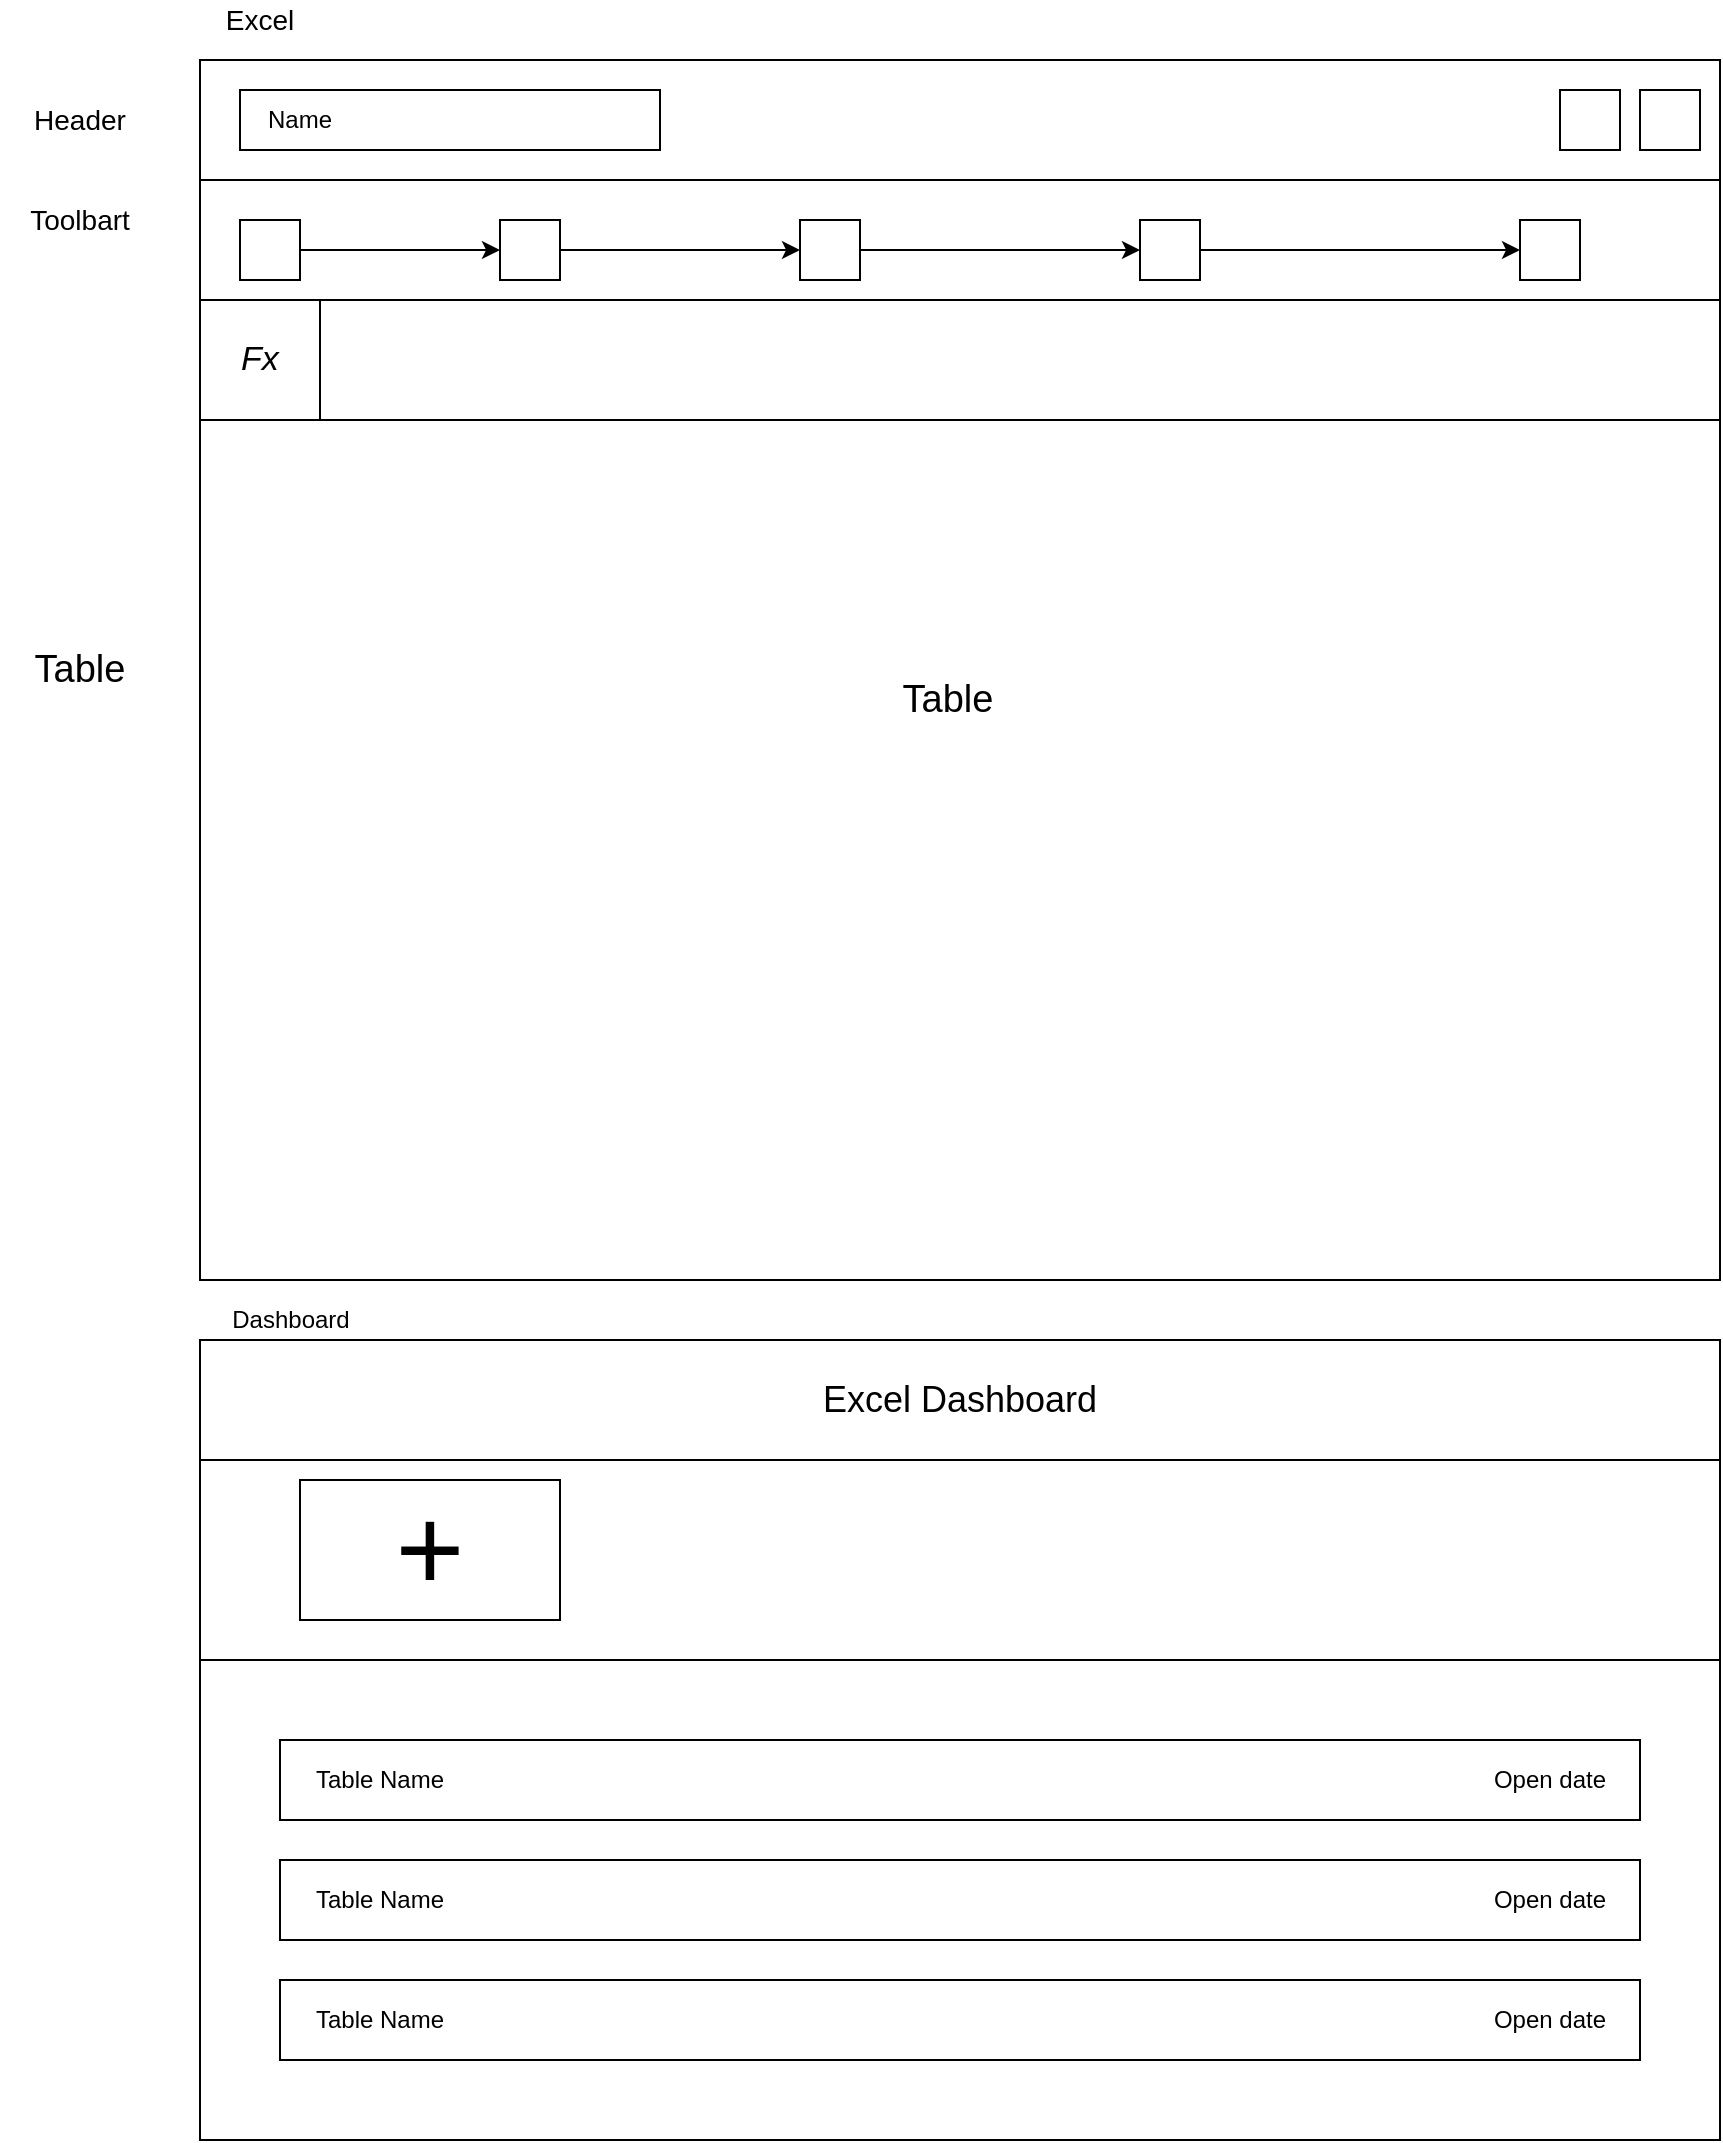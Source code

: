 <mxfile version="13.2.3" type="device" pages="3"><diagram id="2-TdhrrCO7oHR47J_tDV" name="Структура CSS"><mxGraphModel dx="2182" dy="774" grid="1" gridSize="10" guides="1" tooltips="1" connect="1" arrows="1" fold="1" page="1" pageScale="1" pageWidth="827" pageHeight="1169" math="0" shadow="0"><root><mxCell id="0"/><mxCell id="1" parent="0"/><mxCell id="1JcAT9xwGPjCqCcbY1xO-2" value="" style="rounded=0;whiteSpace=wrap;html=1;fillColor=none;" parent="1" vertex="1"><mxGeometry x="40" y="40" width="760" height="610" as="geometry"/></mxCell><mxCell id="1JcAT9xwGPjCqCcbY1xO-3" value="&lt;font style=&quot;font-size: 14px&quot;&gt;Excel&lt;/font&gt;" style="text;html=1;strokeColor=none;fillColor=none;align=center;verticalAlign=middle;whiteSpace=wrap;rounded=0;" parent="1" vertex="1"><mxGeometry x="50" y="10" width="40" height="20" as="geometry"/></mxCell><mxCell id="1JcAT9xwGPjCqCcbY1xO-4" value="" style="rounded=0;whiteSpace=wrap;html=1;fillColor=none;" parent="1" vertex="1"><mxGeometry x="40" y="40" width="760" height="60" as="geometry"/></mxCell><mxCell id="1JcAT9xwGPjCqCcbY1xO-5" value="" style="rounded=0;whiteSpace=wrap;html=1;fillColor=#ffffff;" parent="1" vertex="1"><mxGeometry x="60" y="55" width="210" height="30" as="geometry"/></mxCell><mxCell id="1JcAT9xwGPjCqCcbY1xO-6" value="Name" style="text;html=1;strokeColor=none;fillColor=none;align=center;verticalAlign=middle;whiteSpace=wrap;rounded=0;" parent="1" vertex="1"><mxGeometry x="70" y="60" width="40" height="20" as="geometry"/></mxCell><mxCell id="1JcAT9xwGPjCqCcbY1xO-7" value="" style="rounded=0;whiteSpace=wrap;html=1;fillColor=#ffffff;" parent="1" vertex="1"><mxGeometry x="760" y="55" width="30" height="30" as="geometry"/></mxCell><mxCell id="1JcAT9xwGPjCqCcbY1xO-8" value="" style="rounded=0;whiteSpace=wrap;html=1;fillColor=#ffffff;" parent="1" vertex="1"><mxGeometry x="720" y="55" width="30" height="30" as="geometry"/></mxCell><mxCell id="1JcAT9xwGPjCqCcbY1xO-9" value="" style="rounded=0;whiteSpace=wrap;html=1;fillColor=none;" parent="1" vertex="1"><mxGeometry x="40" y="100" width="760" height="60" as="geometry"/></mxCell><mxCell id="1JcAT9xwGPjCqCcbY1xO-10" value="&lt;font style=&quot;font-size: 14px&quot;&gt;Toolbart&lt;/font&gt;" style="text;html=1;strokeColor=none;fillColor=none;align=center;verticalAlign=middle;whiteSpace=wrap;rounded=0;strokeWidth=2;" parent="1" vertex="1"><mxGeometry x="-60" y="110" width="80" height="20" as="geometry"/></mxCell><mxCell id="1JcAT9xwGPjCqCcbY1xO-11" value="" style="rounded=0;whiteSpace=wrap;html=1;fillColor=#ffffff;" parent="1" vertex="1"><mxGeometry x="60" y="120" width="30" height="30" as="geometry"/></mxCell><mxCell id="1JcAT9xwGPjCqCcbY1xO-12" value="" style="rounded=0;whiteSpace=wrap;html=1;fillColor=#ffffff;" parent="1" vertex="1"><mxGeometry x="190" y="120" width="30" height="30" as="geometry"/></mxCell><mxCell id="1JcAT9xwGPjCqCcbY1xO-13" value="" style="rounded=0;whiteSpace=wrap;html=1;fillColor=#ffffff;" parent="1" vertex="1"><mxGeometry x="340" y="120" width="30" height="30" as="geometry"/></mxCell><mxCell id="1JcAT9xwGPjCqCcbY1xO-14" value="" style="rounded=0;whiteSpace=wrap;html=1;fillColor=#ffffff;" parent="1" vertex="1"><mxGeometry x="510" y="120" width="30" height="30" as="geometry"/></mxCell><mxCell id="1JcAT9xwGPjCqCcbY1xO-15" value="" style="rounded=0;whiteSpace=wrap;html=1;fillColor=#ffffff;" parent="1" vertex="1"><mxGeometry x="700" y="120" width="30" height="30" as="geometry"/></mxCell><mxCell id="1JcAT9xwGPjCqCcbY1xO-16" value="" style="endArrow=classic;html=1;exitX=1;exitY=0.5;exitDx=0;exitDy=0;entryX=0;entryY=0.5;entryDx=0;entryDy=0;" parent="1" source="1JcAT9xwGPjCqCcbY1xO-11" target="1JcAT9xwGPjCqCcbY1xO-12" edge="1"><mxGeometry width="50" height="50" relative="1" as="geometry"><mxPoint x="390" y="210" as="sourcePoint"/><mxPoint x="440" y="160" as="targetPoint"/></mxGeometry></mxCell><mxCell id="1JcAT9xwGPjCqCcbY1xO-19" value="" style="endArrow=classic;html=1;exitX=1;exitY=0.5;exitDx=0;exitDy=0;entryX=0;entryY=0.5;entryDx=0;entryDy=0;" parent="1" source="1JcAT9xwGPjCqCcbY1xO-12" target="1JcAT9xwGPjCqCcbY1xO-13" edge="1"><mxGeometry width="50" height="50" relative="1" as="geometry"><mxPoint x="100" y="145" as="sourcePoint"/><mxPoint x="200" y="145" as="targetPoint"/></mxGeometry></mxCell><mxCell id="1JcAT9xwGPjCqCcbY1xO-20" value="" style="endArrow=classic;html=1;exitX=1;exitY=0.5;exitDx=0;exitDy=0;entryX=0;entryY=0.5;entryDx=0;entryDy=0;" parent="1" source="1JcAT9xwGPjCqCcbY1xO-13" target="1JcAT9xwGPjCqCcbY1xO-14" edge="1"><mxGeometry width="50" height="50" relative="1" as="geometry"><mxPoint x="230" y="145" as="sourcePoint"/><mxPoint x="350" y="145" as="targetPoint"/></mxGeometry></mxCell><mxCell id="1JcAT9xwGPjCqCcbY1xO-21" value="" style="endArrow=classic;html=1;exitX=1;exitY=0.5;exitDx=0;exitDy=0;entryX=0;entryY=0.5;entryDx=0;entryDy=0;" parent="1" source="1JcAT9xwGPjCqCcbY1xO-14" target="1JcAT9xwGPjCqCcbY1xO-15" edge="1"><mxGeometry width="50" height="50" relative="1" as="geometry"><mxPoint x="380" y="145" as="sourcePoint"/><mxPoint x="520" y="145" as="targetPoint"/></mxGeometry></mxCell><mxCell id="1JcAT9xwGPjCqCcbY1xO-23" value="" style="rounded=0;whiteSpace=wrap;html=1;strokeWidth=1;fillColor=none;" parent="1" vertex="1"><mxGeometry x="40" y="160" width="760" height="60" as="geometry"/></mxCell><mxCell id="1JcAT9xwGPjCqCcbY1xO-24" value="" style="rounded=0;whiteSpace=wrap;html=1;strokeWidth=1;fillColor=none;" parent="1" vertex="1"><mxGeometry x="40" y="160" width="60" height="60" as="geometry"/></mxCell><mxCell id="1JcAT9xwGPjCqCcbY1xO-25" value="&lt;font style=&quot;font-size: 17px&quot;&gt;&lt;i&gt;Fx&lt;/i&gt;&lt;/font&gt;" style="text;html=1;strokeColor=none;fillColor=none;align=center;verticalAlign=middle;whiteSpace=wrap;rounded=0;" parent="1" vertex="1"><mxGeometry x="50" y="180" width="40" height="20" as="geometry"/></mxCell><mxCell id="1JcAT9xwGPjCqCcbY1xO-26" value="&lt;font style=&quot;font-size: 19px&quot;&gt;Table&lt;/font&gt;" style="text;html=1;strokeColor=none;fillColor=none;align=center;verticalAlign=middle;whiteSpace=wrap;rounded=0;" parent="1" vertex="1"><mxGeometry x="394" y="350" width="40" height="20" as="geometry"/></mxCell><mxCell id="1JcAT9xwGPjCqCcbY1xO-27" value="" style="rounded=0;whiteSpace=wrap;html=1;strokeWidth=1;fillColor=none;" parent="1" vertex="1"><mxGeometry x="40" y="680" width="760" height="400" as="geometry"/></mxCell><mxCell id="1JcAT9xwGPjCqCcbY1xO-28" value="&lt;font style=&quot;font-size: 18px&quot;&gt;Excel Dashboard&lt;/font&gt;" style="rounded=0;whiteSpace=wrap;html=1;strokeWidth=1;fillColor=none;" parent="1" vertex="1"><mxGeometry x="40" y="680" width="760" height="60" as="geometry"/></mxCell><mxCell id="1JcAT9xwGPjCqCcbY1xO-29" value="Dashboard&lt;br&gt;" style="text;html=1;align=center;verticalAlign=middle;resizable=0;points=[];autosize=1;" parent="1" vertex="1"><mxGeometry x="50" y="660" width="70" height="20" as="geometry"/></mxCell><mxCell id="1JcAT9xwGPjCqCcbY1xO-30" value="" style="rounded=0;whiteSpace=wrap;html=1;strokeWidth=1;fillColor=none;" parent="1" vertex="1"><mxGeometry x="40" y="740" width="760" height="100" as="geometry"/></mxCell><mxCell id="1JcAT9xwGPjCqCcbY1xO-31" value="&lt;font style=&quot;font-size: 59px&quot;&gt;+&lt;/font&gt;" style="rounded=0;whiteSpace=wrap;html=1;strokeWidth=1;fillColor=none;" parent="1" vertex="1"><mxGeometry x="90" y="750" width="130" height="70" as="geometry"/></mxCell><mxCell id="1JcAT9xwGPjCqCcbY1xO-32" value="" style="rounded=0;whiteSpace=wrap;html=1;strokeWidth=1;fillColor=none;" parent="1" vertex="1"><mxGeometry x="80" y="880" width="680" height="40" as="geometry"/></mxCell><mxCell id="1JcAT9xwGPjCqCcbY1xO-33" value="Table Name" style="text;html=1;strokeColor=none;fillColor=none;align=center;verticalAlign=middle;whiteSpace=wrap;rounded=0;" parent="1" vertex="1"><mxGeometry x="90" y="890" width="80" height="20" as="geometry"/></mxCell><mxCell id="1JcAT9xwGPjCqCcbY1xO-34" value="Open date" style="text;html=1;strokeColor=none;fillColor=none;align=center;verticalAlign=middle;whiteSpace=wrap;rounded=0;" parent="1" vertex="1"><mxGeometry x="675" y="890" width="80" height="20" as="geometry"/></mxCell><mxCell id="1JcAT9xwGPjCqCcbY1xO-37" value="" style="rounded=0;whiteSpace=wrap;html=1;strokeWidth=1;fillColor=none;" parent="1" vertex="1"><mxGeometry x="80" y="940" width="680" height="40" as="geometry"/></mxCell><mxCell id="1JcAT9xwGPjCqCcbY1xO-38" value="Table Name" style="text;html=1;strokeColor=none;fillColor=none;align=center;verticalAlign=middle;whiteSpace=wrap;rounded=0;" parent="1" vertex="1"><mxGeometry x="90" y="950" width="80" height="20" as="geometry"/></mxCell><mxCell id="1JcAT9xwGPjCqCcbY1xO-39" value="Open date" style="text;html=1;strokeColor=none;fillColor=none;align=center;verticalAlign=middle;whiteSpace=wrap;rounded=0;" parent="1" vertex="1"><mxGeometry x="675" y="950" width="80" height="20" as="geometry"/></mxCell><mxCell id="1JcAT9xwGPjCqCcbY1xO-40" value="" style="rounded=0;whiteSpace=wrap;html=1;strokeWidth=1;fillColor=none;" parent="1" vertex="1"><mxGeometry x="80" y="1000" width="680" height="40" as="geometry"/></mxCell><mxCell id="1JcAT9xwGPjCqCcbY1xO-41" value="Table Name" style="text;html=1;strokeColor=none;fillColor=none;align=center;verticalAlign=middle;whiteSpace=wrap;rounded=0;" parent="1" vertex="1"><mxGeometry x="90" y="1010" width="80" height="20" as="geometry"/></mxCell><mxCell id="1JcAT9xwGPjCqCcbY1xO-42" value="Open date" style="text;html=1;strokeColor=none;fillColor=none;align=center;verticalAlign=middle;whiteSpace=wrap;rounded=0;" parent="1" vertex="1"><mxGeometry x="675" y="1010" width="80" height="20" as="geometry"/></mxCell><mxCell id="4bJUzn5hYOTvi6PSCB0U-4" value="&lt;font style=&quot;font-size: 19px&quot;&gt;Table&lt;/font&gt;" style="text;html=1;strokeColor=none;fillColor=none;align=center;verticalAlign=middle;whiteSpace=wrap;rounded=0;" parent="1" vertex="1"><mxGeometry x="-40" y="335" width="40" height="20" as="geometry"/></mxCell><mxCell id="4bJUzn5hYOTvi6PSCB0U-5" value="&lt;font style=&quot;font-size: 14px&quot;&gt;Header&lt;/font&gt;" style="text;html=1;strokeColor=none;fillColor=none;align=center;verticalAlign=middle;whiteSpace=wrap;rounded=0;strokeWidth=2;" parent="1" vertex="1"><mxGeometry x="-60" y="60" width="80" height="20" as="geometry"/></mxCell></root></mxGraphModel></diagram><diagram id="jjdlFAOnTRGMrOInktU-" name="OOP"><mxGraphModel dx="1125" dy="603" grid="1" gridSize="10" guides="1" tooltips="1" connect="1" arrows="1" fold="1" page="1" pageScale="1" pageWidth="827" pageHeight="1169" math="0" shadow="0"><root><mxCell id="uMxRrug4d2jDxF77FiSf-0"/><mxCell id="uMxRrug4d2jDxF77FiSf-1" parent="uMxRrug4d2jDxF77FiSf-0"/><mxCell id="uMxRrug4d2jDxF77FiSf-2" value="Header" style="rounded=0;whiteSpace=wrap;html=1;" vertex="1" parent="uMxRrug4d2jDxF77FiSf-1"><mxGeometry x="560" y="400" width="120" height="60" as="geometry"/></mxCell><mxCell id="uMxRrug4d2jDxF77FiSf-3" value="Formula" style="rounded=0;whiteSpace=wrap;html=1;" vertex="1" parent="uMxRrug4d2jDxF77FiSf-1"><mxGeometry x="400" y="400" width="120" height="60" as="geometry"/></mxCell><mxCell id="uMxRrug4d2jDxF77FiSf-4" value="Tollbar" style="rounded=0;whiteSpace=wrap;html=1;" vertex="1" parent="uMxRrug4d2jDxF77FiSf-1"><mxGeometry x="240" y="400" width="120" height="60" as="geometry"/></mxCell><mxCell id="uMxRrug4d2jDxF77FiSf-5" value="Table" style="rounded=0;whiteSpace=wrap;html=1;" vertex="1" parent="uMxRrug4d2jDxF77FiSf-1"><mxGeometry x="80" y="400" width="120" height="60" as="geometry"/></mxCell><mxCell id="uMxRrug4d2jDxF77FiSf-10" value="DOMListener" style="rounded=0;whiteSpace=wrap;html=1;" vertex="1" parent="uMxRrug4d2jDxF77FiSf-1"><mxGeometry x="545" y="40" width="200" height="120" as="geometry"/></mxCell><mxCell id="uMxRrug4d2jDxF77FiSf-14" value="" style="edgeStyle=orthogonalEdgeStyle;rounded=0;orthogonalLoop=1;jettySize=auto;html=1;" edge="1" parent="uMxRrug4d2jDxF77FiSf-1" source="uMxRrug4d2jDxF77FiSf-13" target="uMxRrug4d2jDxF77FiSf-10"><mxGeometry relative="1" as="geometry"/></mxCell><mxCell id="uMxRrug4d2jDxF77FiSf-13" value="ExcelComponent" style="rounded=0;whiteSpace=wrap;html=1;" vertex="1" parent="uMxRrug4d2jDxF77FiSf-1"><mxGeometry x="275" y="40" width="200" height="120" as="geometry"/></mxCell><mxCell id="uMxRrug4d2jDxF77FiSf-15" value="Добавление&lt;br&gt;слушателей" style="text;html=1;align=center;verticalAlign=middle;resizable=0;points=[];autosize=1;" vertex="1" parent="uMxRrug4d2jDxF77FiSf-1"><mxGeometry x="545" y="170" width="80" height="30" as="geometry"/></mxCell><mxCell id="uMxRrug4d2jDxF77FiSf-16" value="Удаление&lt;br&gt;&amp;nbsp;слушателей" style="text;html=1;align=center;verticalAlign=middle;resizable=0;points=[];autosize=1;" vertex="1" parent="uMxRrug4d2jDxF77FiSf-1"><mxGeometry x="655" y="170" width="90" height="30" as="geometry"/></mxCell><mxCell id="uMxRrug4d2jDxF77FiSf-17" value="" style="endArrow=classic;html=1;entryX=0.5;entryY=0;entryDx=0;entryDy=0;exitX=0.046;exitY=0.996;exitDx=0;exitDy=0;exitPerimeter=0;" edge="1" parent="uMxRrug4d2jDxF77FiSf-1" source="uMxRrug4d2jDxF77FiSf-13" target="uMxRrug4d2jDxF77FiSf-5"><mxGeometry width="50" height="50" relative="1" as="geometry"><mxPoint x="370" y="270" as="sourcePoint"/><mxPoint x="420" y="220" as="targetPoint"/></mxGeometry></mxCell><mxCell id="uMxRrug4d2jDxF77FiSf-18" value="" style="endArrow=classic;html=1;entryX=0.5;entryY=0;entryDx=0;entryDy=0;exitX=0.279;exitY=1.003;exitDx=0;exitDy=0;exitPerimeter=0;" edge="1" parent="uMxRrug4d2jDxF77FiSf-1" source="uMxRrug4d2jDxF77FiSf-13" target="uMxRrug4d2jDxF77FiSf-4"><mxGeometry width="50" height="50" relative="1" as="geometry"><mxPoint x="250" y="170" as="sourcePoint"/><mxPoint x="150" y="410" as="targetPoint"/></mxGeometry></mxCell><mxCell id="uMxRrug4d2jDxF77FiSf-19" value="" style="endArrow=classic;html=1;entryX=0.5;entryY=0;entryDx=0;entryDy=0;exitX=0.5;exitY=1;exitDx=0;exitDy=0;" edge="1" parent="uMxRrug4d2jDxF77FiSf-1" source="uMxRrug4d2jDxF77FiSf-13" target="uMxRrug4d2jDxF77FiSf-3"><mxGeometry width="50" height="50" relative="1" as="geometry"><mxPoint x="305.8" y="170.36" as="sourcePoint"/><mxPoint x="310" y="410" as="targetPoint"/></mxGeometry></mxCell><mxCell id="uMxRrug4d2jDxF77FiSf-20" value="" style="endArrow=classic;html=1;entryX=0.5;entryY=0;entryDx=0;entryDy=0;exitX=0.779;exitY=1.01;exitDx=0;exitDy=0;exitPerimeter=0;" edge="1" parent="uMxRrug4d2jDxF77FiSf-1" source="uMxRrug4d2jDxF77FiSf-13" target="uMxRrug4d2jDxF77FiSf-2"><mxGeometry width="50" height="50" relative="1" as="geometry"><mxPoint x="350" y="170" as="sourcePoint"/><mxPoint x="470" y="410" as="targetPoint"/></mxGeometry></mxCell><mxCell id="uMxRrug4d2jDxF77FiSf-21" value="Excel" style="rounded=0;whiteSpace=wrap;html=1;" vertex="1" parent="uMxRrug4d2jDxF77FiSf-1"><mxGeometry x="265" y="610" width="210" height="135" as="geometry"/></mxCell><mxCell id="uMxRrug4d2jDxF77FiSf-24" value="" style="endArrow=classic;html=1;exitX=0.451;exitY=0.992;exitDx=0;exitDy=0;exitPerimeter=0;" edge="1" parent="uMxRrug4d2jDxF77FiSf-1" source="uMxRrug4d2jDxF77FiSf-5" target="uMxRrug4d2jDxF77FiSf-21"><mxGeometry width="50" height="50" relative="1" as="geometry"><mxPoint x="370" y="620" as="sourcePoint"/><mxPoint x="420" y="570" as="targetPoint"/></mxGeometry></mxCell><mxCell id="uMxRrug4d2jDxF77FiSf-25" value="" style="endArrow=classic;html=1;exitX=0.5;exitY=1;exitDx=0;exitDy=0;entryX=0.337;entryY=-0.004;entryDx=0;entryDy=0;entryPerimeter=0;" edge="1" parent="uMxRrug4d2jDxF77FiSf-1" source="uMxRrug4d2jDxF77FiSf-4" target="uMxRrug4d2jDxF77FiSf-21"><mxGeometry width="50" height="50" relative="1" as="geometry"><mxPoint x="144.12" y="469.52" as="sourcePoint"/><mxPoint x="330" y="580" as="targetPoint"/></mxGeometry></mxCell><mxCell id="uMxRrug4d2jDxF77FiSf-26" value="" style="endArrow=classic;html=1;exitX=0.41;exitY=0.992;exitDx=0;exitDy=0;entryX=0.5;entryY=0;entryDx=0;entryDy=0;exitPerimeter=0;" edge="1" parent="uMxRrug4d2jDxF77FiSf-1" source="uMxRrug4d2jDxF77FiSf-3" target="uMxRrug4d2jDxF77FiSf-21"><mxGeometry width="50" height="50" relative="1" as="geometry"><mxPoint x="310" y="470" as="sourcePoint"/><mxPoint x="360" y="595" as="targetPoint"/></mxGeometry></mxCell><mxCell id="uMxRrug4d2jDxF77FiSf-27" value="" style="endArrow=classic;html=1;exitX=0.5;exitY=1;exitDx=0;exitDy=0;entryX=0.75;entryY=0;entryDx=0;entryDy=0;" edge="1" parent="uMxRrug4d2jDxF77FiSf-1" source="uMxRrug4d2jDxF77FiSf-2" target="uMxRrug4d2jDxF77FiSf-21"><mxGeometry width="50" height="50" relative="1" as="geometry"><mxPoint x="459.2" y="469.52" as="sourcePoint"/><mxPoint x="390" y="595" as="targetPoint"/></mxGeometry></mxCell><mxCell id="uMxRrug4d2jDxF77FiSf-29" value="Вывести в HTML" style="text;html=1;strokeColor=none;fillColor=none;align=center;verticalAlign=middle;whiteSpace=wrap;rounded=0;" vertex="1" parent="uMxRrug4d2jDxF77FiSf-1"><mxGeometry x="275" y="770" width="185" height="20" as="geometry"/></mxCell></root></mxGraphModel></diagram><diagram id="hEpEj8PBh5oZncdc5wtE" name="Store"><mxGraphModel dx="1355" dy="774" grid="1" gridSize="10" guides="1" tooltips="1" connect="1" arrows="1" fold="1" page="1" pageScale="1" pageWidth="827" pageHeight="1169" math="0" shadow="0"><root><mxCell id="KN8o7xTzXhspz9Lt5nz4-0"/><mxCell id="KN8o7xTzXhspz9Lt5nz4-1" parent="KN8o7xTzXhspz9Lt5nz4-0"/><mxCell id="KN8o7xTzXhspz9Lt5nz4-10" value="" style="edgeStyle=orthogonalEdgeStyle;rounded=0;orthogonalLoop=1;jettySize=auto;html=1;" edge="1" parent="KN8o7xTzXhspz9Lt5nz4-1" source="KN8o7xTzXhspz9Lt5nz4-2" target="KN8o7xTzXhspz9Lt5nz4-6"><mxGeometry relative="1" as="geometry"/></mxCell><mxCell id="KN8o7xTzXhspz9Lt5nz4-2" value="Toolbar&lt;br&gt;" style="rounded=0;whiteSpace=wrap;html=1;" vertex="1" parent="KN8o7xTzXhspz9Lt5nz4-1"><mxGeometry x="120" y="60" width="120" height="60" as="geometry"/></mxCell><mxCell id="KN8o7xTzXhspz9Lt5nz4-11" value="" style="edgeStyle=orthogonalEdgeStyle;rounded=0;orthogonalLoop=1;jettySize=auto;html=1;" edge="1" parent="KN8o7xTzXhspz9Lt5nz4-1" source="KN8o7xTzXhspz9Lt5nz4-3" target="KN8o7xTzXhspz9Lt5nz4-7"><mxGeometry relative="1" as="geometry"/></mxCell><mxCell id="KN8o7xTzXhspz9Lt5nz4-3" value="Table" style="rounded=0;whiteSpace=wrap;html=1;" vertex="1" parent="KN8o7xTzXhspz9Lt5nz4-1"><mxGeometry x="120" y="150" width="120" height="60" as="geometry"/></mxCell><mxCell id="KN8o7xTzXhspz9Lt5nz4-12" value="" style="edgeStyle=orthogonalEdgeStyle;rounded=0;orthogonalLoop=1;jettySize=auto;html=1;" edge="1" parent="KN8o7xTzXhspz9Lt5nz4-1" source="KN8o7xTzXhspz9Lt5nz4-4" target="KN8o7xTzXhspz9Lt5nz4-8"><mxGeometry relative="1" as="geometry"/></mxCell><mxCell id="KN8o7xTzXhspz9Lt5nz4-4" value="Formula" style="rounded=0;whiteSpace=wrap;html=1;" vertex="1" parent="KN8o7xTzXhspz9Lt5nz4-1"><mxGeometry x="120" y="240" width="120" height="60" as="geometry"/></mxCell><mxCell id="KN8o7xTzXhspz9Lt5nz4-13" value="" style="edgeStyle=orthogonalEdgeStyle;rounded=0;orthogonalLoop=1;jettySize=auto;html=1;" edge="1" parent="KN8o7xTzXhspz9Lt5nz4-1" source="KN8o7xTzXhspz9Lt5nz4-5" target="KN8o7xTzXhspz9Lt5nz4-9"><mxGeometry relative="1" as="geometry"/></mxCell><mxCell id="KN8o7xTzXhspz9Lt5nz4-5" value="Header" style="rounded=0;whiteSpace=wrap;html=1;" vertex="1" parent="KN8o7xTzXhspz9Lt5nz4-1"><mxGeometry x="120" y="330" width="120" height="60" as="geometry"/></mxCell><mxCell id="KN8o7xTzXhspz9Lt5nz4-6" value="ToolbarState&lt;br&gt;" style="rounded=0;whiteSpace=wrap;html=1;" vertex="1" parent="KN8o7xTzXhspz9Lt5nz4-1"><mxGeometry x="400" y="60" width="120" height="60" as="geometry"/></mxCell><mxCell id="KN8o7xTzXhspz9Lt5nz4-7" value="TableState&lt;br&gt;" style="rounded=0;whiteSpace=wrap;html=1;" vertex="1" parent="KN8o7xTzXhspz9Lt5nz4-1"><mxGeometry x="400" y="150" width="120" height="60" as="geometry"/></mxCell><mxCell id="KN8o7xTzXhspz9Lt5nz4-8" value="FormulaState" style="rounded=0;whiteSpace=wrap;html=1;" vertex="1" parent="KN8o7xTzXhspz9Lt5nz4-1"><mxGeometry x="400" y="240" width="120" height="60" as="geometry"/></mxCell><mxCell id="KN8o7xTzXhspz9Lt5nz4-9" value="HeaderState" style="rounded=0;whiteSpace=wrap;html=1;" vertex="1" parent="KN8o7xTzXhspz9Lt5nz4-1"><mxGeometry x="400" y="330" width="120" height="60" as="geometry"/></mxCell><mxCell id="KN8o7xTzXhspz9Lt5nz4-14" value="" style="endArrow=classic;html=1;exitX=1;exitY=0.5;exitDx=0;exitDy=0;entryX=0;entryY=0.5;entryDx=0;entryDy=0;" edge="1" parent="KN8o7xTzXhspz9Lt5nz4-1" source="KN8o7xTzXhspz9Lt5nz4-3" target="KN8o7xTzXhspz9Lt5nz4-8"><mxGeometry width="50" height="50" relative="1" as="geometry"><mxPoint x="430" y="420" as="sourcePoint"/><mxPoint x="480" y="370" as="targetPoint"/></mxGeometry></mxCell><mxCell id="KN8o7xTzXhspz9Lt5nz4-15" value="" style="endArrow=classic;html=1;exitX=1;exitY=0.5;exitDx=0;exitDy=0;entryX=0;entryY=0.5;entryDx=0;entryDy=0;" edge="1" parent="KN8o7xTzXhspz9Lt5nz4-1" source="KN8o7xTzXhspz9Lt5nz4-2" target="KN8o7xTzXhspz9Lt5nz4-7"><mxGeometry width="50" height="50" relative="1" as="geometry"><mxPoint x="430" y="420" as="sourcePoint"/><mxPoint x="480" y="370" as="targetPoint"/></mxGeometry></mxCell><mxCell id="KN8o7xTzXhspz9Lt5nz4-16" value="" style="endArrow=classic;html=1;entryX=0;entryY=0.5;entryDx=0;entryDy=0;" edge="1" parent="KN8o7xTzXhspz9Lt5nz4-1" target="KN8o7xTzXhspz9Lt5nz4-7"><mxGeometry width="50" height="50" relative="1" as="geometry"><mxPoint x="240" y="270" as="sourcePoint"/><mxPoint x="410" y="190" as="targetPoint"/></mxGeometry></mxCell><mxCell id="KN8o7xTzXhspz9Lt5nz4-17" value="" style="rounded=0;whiteSpace=wrap;html=1;fillColor=none;" vertex="1" parent="KN8o7xTzXhspz9Lt5nz4-1"><mxGeometry x="80" y="20" width="510" height="420" as="geometry"/></mxCell><mxCell id="KN8o7xTzXhspz9Lt5nz4-18" value="Excel 1" style="text;html=1;strokeColor=none;fillColor=none;align=center;verticalAlign=middle;whiteSpace=wrap;rounded=0;" vertex="1" parent="KN8o7xTzXhspz9Lt5nz4-1"><mxGeometry x="80" y="20" width="80" height="20" as="geometry"/></mxCell><mxCell id="KN8o7xTzXhspz9Lt5nz4-20" value="Toolbar&lt;br&gt;" style="rounded=0;whiteSpace=wrap;html=1;" vertex="1" parent="KN8o7xTzXhspz9Lt5nz4-1"><mxGeometry x="120" y="570" width="120" height="60" as="geometry"/></mxCell><mxCell id="KN8o7xTzXhspz9Lt5nz4-22" value="Table" style="rounded=0;whiteSpace=wrap;html=1;" vertex="1" parent="KN8o7xTzXhspz9Lt5nz4-1"><mxGeometry x="120" y="650" width="120" height="60" as="geometry"/></mxCell><mxCell id="KN8o7xTzXhspz9Lt5nz4-24" value="Formula" style="rounded=0;whiteSpace=wrap;html=1;" vertex="1" parent="KN8o7xTzXhspz9Lt5nz4-1"><mxGeometry x="120" y="730" width="120" height="60" as="geometry"/></mxCell><mxCell id="KN8o7xTzXhspz9Lt5nz4-26" value="Header" style="rounded=0;whiteSpace=wrap;html=1;" vertex="1" parent="KN8o7xTzXhspz9Lt5nz4-1"><mxGeometry x="120" y="810" width="120" height="60" as="geometry"/></mxCell><mxCell id="KN8o7xTzXhspz9Lt5nz4-27" value="ToolbarState&lt;br&gt;" style="rounded=0;whiteSpace=wrap;html=1;" vertex="1" parent="KN8o7xTzXhspz9Lt5nz4-1"><mxGeometry x="640" y="560" width="120" height="60" as="geometry"/></mxCell><mxCell id="KN8o7xTzXhspz9Lt5nz4-28" value="TableState&lt;br&gt;" style="rounded=0;whiteSpace=wrap;html=1;" vertex="1" parent="KN8o7xTzXhspz9Lt5nz4-1"><mxGeometry x="640" y="650" width="120" height="60" as="geometry"/></mxCell><mxCell id="KN8o7xTzXhspz9Lt5nz4-29" value="FormulaState" style="rounded=0;whiteSpace=wrap;html=1;" vertex="1" parent="KN8o7xTzXhspz9Lt5nz4-1"><mxGeometry x="640" y="740" width="120" height="60" as="geometry"/></mxCell><mxCell id="KN8o7xTzXhspz9Lt5nz4-30" value="HeaderState" style="rounded=0;whiteSpace=wrap;html=1;" vertex="1" parent="KN8o7xTzXhspz9Lt5nz4-1"><mxGeometry x="640" y="830" width="120" height="60" as="geometry"/></mxCell><mxCell id="KN8o7xTzXhspz9Lt5nz4-35" value="UI" style="text;html=1;strokeColor=none;fillColor=none;align=center;verticalAlign=middle;whiteSpace=wrap;rounded=0;" vertex="1" parent="KN8o7xTzXhspz9Lt5nz4-1"><mxGeometry x="80" y="520" width="80" height="20" as="geometry"/></mxCell><mxCell id="KN8o7xTzXhspz9Lt5nz4-45" value="" style="edgeStyle=orthogonalEdgeStyle;rounded=0;orthogonalLoop=1;jettySize=auto;html=1;" edge="1" parent="KN8o7xTzXhspz9Lt5nz4-1" source="KN8o7xTzXhspz9Lt5nz4-36" target="KN8o7xTzXhspz9Lt5nz4-44"><mxGeometry relative="1" as="geometry"/></mxCell><mxCell id="KN8o7xTzXhspz9Lt5nz4-36" value="Store" style="rounded=0;whiteSpace=wrap;html=1;fillColor=none;" vertex="1" parent="KN8o7xTzXhspz9Lt5nz4-1"><mxGeometry x="320" y="560" width="170" height="330" as="geometry"/></mxCell><mxCell id="KN8o7xTzXhspz9Lt5nz4-44" value="" style="rounded=0;whiteSpace=wrap;html=1;fillColor=none;" vertex="1" parent="KN8o7xTzXhspz9Lt5nz4-1"><mxGeometry x="600" y="545" width="180" height="360" as="geometry"/></mxCell><mxCell id="KN8o7xTzXhspz9Lt5nz4-46" value="{toolbar:{}, table: {}}" style="text;html=1;align=center;verticalAlign=middle;resizable=0;points=[];autosize=1;rounded=0;" vertex="1" parent="KN8o7xTzXhspz9Lt5nz4-1"><mxGeometry x="600" y="525" width="120" height="20" as="geometry"/></mxCell><mxCell id="KN8o7xTzXhspz9Lt5nz4-47" value="" style="endArrow=classic;html=1;exitX=1;exitY=0.5;exitDx=0;exitDy=0;entryX=0;entryY=0.121;entryDx=0;entryDy=0;entryPerimeter=0;" edge="1" parent="KN8o7xTzXhspz9Lt5nz4-1" source="KN8o7xTzXhspz9Lt5nz4-20" target="KN8o7xTzXhspz9Lt5nz4-36"><mxGeometry width="50" height="50" relative="1" as="geometry"><mxPoint x="390" y="900" as="sourcePoint"/><mxPoint x="440" y="850" as="targetPoint"/></mxGeometry></mxCell><mxCell id="KN8o7xTzXhspz9Lt5nz4-50" value="" style="endArrow=classic;html=1;exitX=1;exitY=0.5;exitDx=0;exitDy=0;" edge="1" parent="KN8o7xTzXhspz9Lt5nz4-1" source="KN8o7xTzXhspz9Lt5nz4-22"><mxGeometry width="50" height="50" relative="1" as="geometry"><mxPoint x="250" y="600" as="sourcePoint"/><mxPoint x="321" y="684" as="targetPoint"/></mxGeometry></mxCell><mxCell id="KN8o7xTzXhspz9Lt5nz4-51" value="" style="endArrow=classic;html=1;exitX=1;exitY=0.5;exitDx=0;exitDy=0;" edge="1" parent="KN8o7xTzXhspz9Lt5nz4-1" source="KN8o7xTzXhspz9Lt5nz4-24"><mxGeometry width="50" height="50" relative="1" as="geometry"><mxPoint x="250" y="690" as="sourcePoint"/><mxPoint x="320" y="761" as="targetPoint"/></mxGeometry></mxCell><mxCell id="KN8o7xTzXhspz9Lt5nz4-52" value="" style="endArrow=classic;html=1;exitX=1;exitY=0.5;exitDx=0;exitDy=0;entryX=0.008;entryY=0.858;entryDx=0;entryDy=0;entryPerimeter=0;" edge="1" parent="KN8o7xTzXhspz9Lt5nz4-1" source="KN8o7xTzXhspz9Lt5nz4-26" target="KN8o7xTzXhspz9Lt5nz4-36"><mxGeometry width="50" height="50" relative="1" as="geometry"><mxPoint x="250" y="780" as="sourcePoint"/><mxPoint x="328.08" y="770.97" as="targetPoint"/></mxGeometry></mxCell><mxCell id="KN8o7xTzXhspz9Lt5nz4-53" value="action" style="text;html=1;align=center;verticalAlign=middle;resizable=0;points=[];autosize=1;" vertex="1" parent="KN8o7xTzXhspz9Lt5nz4-1"><mxGeometry x="250" y="575" width="50" height="20" as="geometry"/></mxCell><mxCell id="KN8o7xTzXhspz9Lt5nz4-54" value="action" style="text;html=1;align=center;verticalAlign=middle;resizable=0;points=[];autosize=1;" vertex="1" parent="KN8o7xTzXhspz9Lt5nz4-1"><mxGeometry x="260" y="650" width="50" height="20" as="geometry"/></mxCell><mxCell id="KN8o7xTzXhspz9Lt5nz4-55" value="action" style="text;html=1;align=center;verticalAlign=middle;resizable=0;points=[];autosize=1;" vertex="1" parent="KN8o7xTzXhspz9Lt5nz4-1"><mxGeometry x="260" y="730" width="50" height="20" as="geometry"/></mxCell><mxCell id="KN8o7xTzXhspz9Lt5nz4-56" value="action" style="text;html=1;align=center;verticalAlign=middle;resizable=0;points=[];autosize=1;" vertex="1" parent="KN8o7xTzXhspz9Lt5nz4-1"><mxGeometry x="250" y="810" width="50" height="20" as="geometry"/></mxCell><mxCell id="KN8o7xTzXhspz9Lt5nz4-57" value="reducer" style="text;html=1;align=center;verticalAlign=middle;resizable=0;points=[];autosize=1;" vertex="1" parent="KN8o7xTzXhspz9Lt5nz4-1"><mxGeometry x="524" y="703" width="60" height="20" as="geometry"/></mxCell><mxCell id="KN8o7xTzXhspz9Lt5nz4-58" value="State" style="text;html=1;align=center;verticalAlign=middle;resizable=0;points=[];autosize=1;" vertex="1" parent="KN8o7xTzXhspz9Lt5nz4-1"><mxGeometry x="600" y="505" width="40" height="20" as="geometry"/></mxCell><mxCell id="KN8o7xTzXhspz9Lt5nz4-61" value="state changed" style="text;html=1;align=center;verticalAlign=middle;resizable=0;points=[];autosize=1;" vertex="1" parent="KN8o7xTzXhspz9Lt5nz4-1"><mxGeometry x="500" y="810" width="90" height="20" as="geometry"/></mxCell><mxCell id="KN8o7xTzXhspz9Lt5nz4-62" value="" style="endArrow=classic;html=1;exitX=-0.017;exitY=0.819;exitDx=0;exitDy=0;exitPerimeter=0;entryX=1.029;entryY=0.845;entryDx=0;entryDy=0;entryPerimeter=0;" edge="1" parent="KN8o7xTzXhspz9Lt5nz4-1" source="KN8o7xTzXhspz9Lt5nz4-44" target="KN8o7xTzXhspz9Lt5nz4-36"><mxGeometry width="50" height="50" relative="1" as="geometry"><mxPoint x="390" y="900" as="sourcePoint"/><mxPoint x="440" y="850" as="targetPoint"/></mxGeometry></mxCell><mxCell id="KN8o7xTzXhspz9Lt5nz4-63" value="" style="rounded=0;whiteSpace=wrap;html=1;fillColor=none;" vertex="1" parent="KN8o7xTzXhspz9Lt5nz4-1"><mxGeometry x="100" y="545" width="150" height="345" as="geometry"/></mxCell><mxCell id="KN8o7xTzXhspz9Lt5nz4-64" value="" style="endArrow=classic;html=1;entryX=0.573;entryY=1.009;entryDx=0;entryDy=0;entryPerimeter=0;exitX=0.612;exitY=1.009;exitDx=0;exitDy=0;exitPerimeter=0;" edge="1" parent="KN8o7xTzXhspz9Lt5nz4-1" source="KN8o7xTzXhspz9Lt5nz4-36" target="KN8o7xTzXhspz9Lt5nz4-63"><mxGeometry width="50" height="50" relative="1" as="geometry"><mxPoint x="390" y="900" as="sourcePoint"/><mxPoint x="440" y="850" as="targetPoint"/><Array as="points"><mxPoint x="300" y="950"/></Array></mxGeometry></mxCell><mxCell id="KN8o7xTzXhspz9Lt5nz4-65" value="Changes" style="text;html=1;align=center;verticalAlign=middle;resizable=0;points=[];autosize=1;" vertex="1" parent="KN8o7xTzXhspz9Lt5nz4-1"><mxGeometry x="268" y="950" width="60" height="20" as="geometry"/></mxCell></root></mxGraphModel></diagram></mxfile>